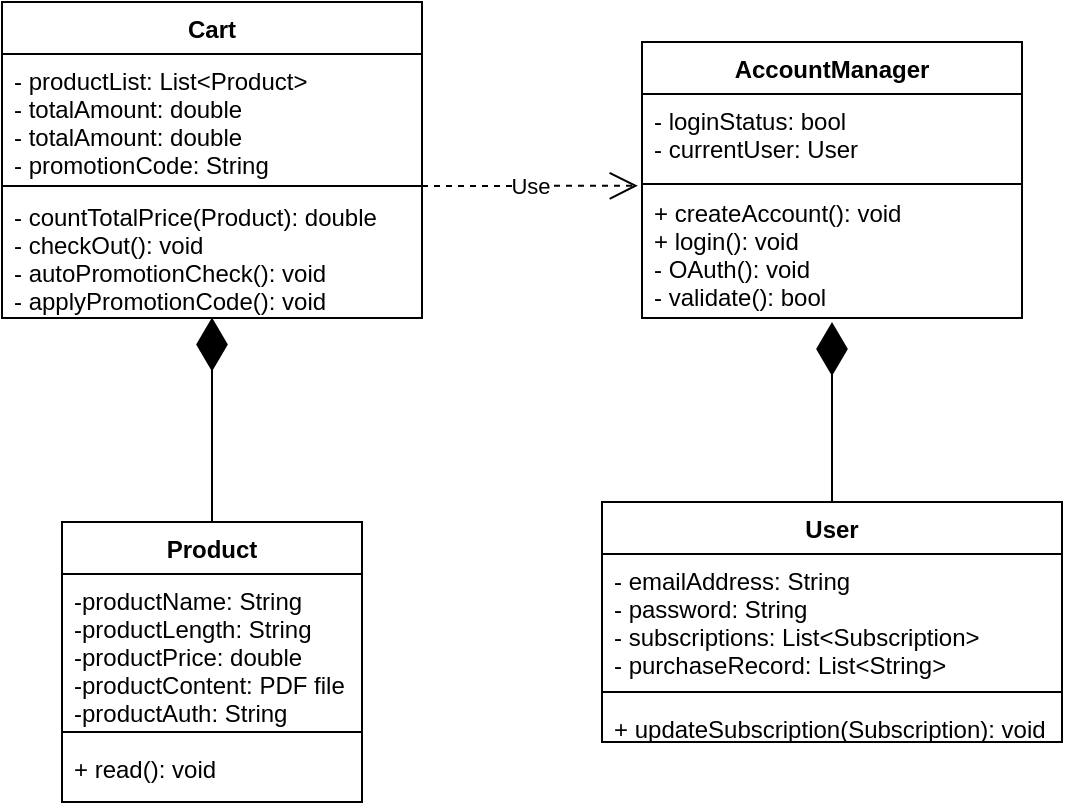 <mxfile version="20.4.0" type="github"><diagram id="RWdxaI4R64Iyl1Bog_SH" name="第 1 页"><mxGraphModel dx="706" dy="664" grid="1" gridSize="10" guides="1" tooltips="1" connect="1" arrows="1" fold="1" page="1" pageScale="1" pageWidth="827" pageHeight="1169" math="0" shadow="0"><root><mxCell id="0"/><mxCell id="1" parent="0"/><mxCell id="UdsIbIfzqF9IirsY_JAo-25" value="Cart" style="swimlane;fontStyle=1;align=center;verticalAlign=top;childLayout=stackLayout;horizontal=1;startSize=26;horizontalStack=0;resizeParent=1;resizeParentMax=0;resizeLast=0;collapsible=1;marginBottom=0;fillColor=none;" parent="1" vertex="1"><mxGeometry x="60" y="280" width="210" height="158" as="geometry"/></mxCell><mxCell id="UdsIbIfzqF9IirsY_JAo-26" value="- productList: List&lt;Product&gt;&#10;- totalAmount: double&#10;- totalAmount: double&#10;- promotionCode: String" style="text;strokeColor=none;fillColor=none;align=left;verticalAlign=top;spacingLeft=4;spacingRight=4;overflow=hidden;rotatable=0;points=[[0,0.5],[1,0.5]];portConstraint=eastwest;" parent="UdsIbIfzqF9IirsY_JAo-25" vertex="1"><mxGeometry y="26" width="210" height="64" as="geometry"/></mxCell><mxCell id="UdsIbIfzqF9IirsY_JAo-27" value="" style="line;strokeWidth=1;fillColor=none;align=left;verticalAlign=middle;spacingTop=-1;spacingLeft=3;spacingRight=3;rotatable=0;labelPosition=right;points=[];portConstraint=eastwest;strokeColor=inherit;" parent="UdsIbIfzqF9IirsY_JAo-25" vertex="1"><mxGeometry y="90" width="210" height="4" as="geometry"/></mxCell><mxCell id="UdsIbIfzqF9IirsY_JAo-34" value="- countTotalPrice(Product): double&#10;- checkOut(): void&#10;- autoPromotionCheck(): void&#10;- applyPromotionCode(): void" style="text;strokeColor=none;fillColor=none;align=left;verticalAlign=top;spacingLeft=4;spacingRight=4;overflow=hidden;rotatable=0;points=[[0,0.5],[1,0.5]];portConstraint=eastwest;" parent="UdsIbIfzqF9IirsY_JAo-25" vertex="1"><mxGeometry y="94" width="210" height="64" as="geometry"/></mxCell><mxCell id="UdsIbIfzqF9IirsY_JAo-36" value="AccountManager" style="swimlane;fontStyle=1;align=center;verticalAlign=top;childLayout=stackLayout;horizontal=1;startSize=26;horizontalStack=0;resizeParent=1;resizeParentMax=0;resizeLast=0;collapsible=1;marginBottom=0;fillColor=none;" parent="1" vertex="1"><mxGeometry x="380" y="300" width="190" height="138" as="geometry"/></mxCell><mxCell id="UdsIbIfzqF9IirsY_JAo-37" value="- loginStatus: bool&#10;- currentUser: User" style="text;strokeColor=none;fillColor=none;align=left;verticalAlign=top;spacingLeft=4;spacingRight=4;overflow=hidden;rotatable=0;points=[[0,0.5],[1,0.5]];portConstraint=eastwest;" parent="UdsIbIfzqF9IirsY_JAo-36" vertex="1"><mxGeometry y="26" width="190" height="44" as="geometry"/></mxCell><mxCell id="UdsIbIfzqF9IirsY_JAo-38" value="" style="line;strokeWidth=1;fillColor=none;align=left;verticalAlign=middle;spacingTop=-1;spacingLeft=3;spacingRight=3;rotatable=0;labelPosition=right;points=[];portConstraint=eastwest;strokeColor=inherit;" parent="UdsIbIfzqF9IirsY_JAo-36" vertex="1"><mxGeometry y="70" width="190" height="2" as="geometry"/></mxCell><mxCell id="UdsIbIfzqF9IirsY_JAo-39" value="+ createAccount(): void&#10;+ login(): void&#10;- OAuth(): void&#10;- validate(): bool&#10;" style="text;strokeColor=none;fillColor=none;align=left;verticalAlign=top;spacingLeft=4;spacingRight=4;overflow=hidden;rotatable=0;points=[[0,0.5],[1,0.5]];portConstraint=eastwest;" parent="UdsIbIfzqF9IirsY_JAo-36" vertex="1"><mxGeometry y="72" width="190" height="66" as="geometry"/></mxCell><mxCell id="UdsIbIfzqF9IirsY_JAo-40" value="Product" style="swimlane;fontStyle=1;align=center;verticalAlign=top;childLayout=stackLayout;horizontal=1;startSize=26;horizontalStack=0;resizeParent=1;resizeParentMax=0;resizeLast=0;collapsible=1;marginBottom=0;fillColor=none;" parent="1" vertex="1"><mxGeometry x="90" y="540" width="150" height="140" as="geometry"/></mxCell><mxCell id="UdsIbIfzqF9IirsY_JAo-41" value="-productName: String&#10;-productLength: String&#10;-productPrice: double&#10;-productContent: PDF file&#10;-productAuth: String" style="text;strokeColor=none;fillColor=none;align=left;verticalAlign=top;spacingLeft=4;spacingRight=4;overflow=hidden;rotatable=0;points=[[0,0.5],[1,0.5]];portConstraint=eastwest;" parent="UdsIbIfzqF9IirsY_JAo-40" vertex="1"><mxGeometry y="26" width="150" height="74" as="geometry"/></mxCell><mxCell id="UdsIbIfzqF9IirsY_JAo-42" value="" style="line;strokeWidth=1;fillColor=none;align=left;verticalAlign=middle;spacingTop=-1;spacingLeft=3;spacingRight=3;rotatable=0;labelPosition=right;points=[];portConstraint=eastwest;strokeColor=inherit;" parent="UdsIbIfzqF9IirsY_JAo-40" vertex="1"><mxGeometry y="100" width="150" height="10" as="geometry"/></mxCell><mxCell id="UdsIbIfzqF9IirsY_JAo-43" value="+ read(): void" style="text;strokeColor=none;fillColor=none;align=left;verticalAlign=top;spacingLeft=4;spacingRight=4;overflow=hidden;rotatable=0;points=[[0,0.5],[1,0.5]];portConstraint=eastwest;" parent="UdsIbIfzqF9IirsY_JAo-40" vertex="1"><mxGeometry y="110" width="150" height="30" as="geometry"/></mxCell><mxCell id="UdsIbIfzqF9IirsY_JAo-45" value="User" style="swimlane;fontStyle=1;align=center;verticalAlign=top;childLayout=stackLayout;horizontal=1;startSize=26;horizontalStack=0;resizeParent=1;resizeParentMax=0;resizeLast=0;collapsible=1;marginBottom=0;fillColor=none;" parent="1" vertex="1"><mxGeometry x="360" y="530" width="230" height="120" as="geometry"/></mxCell><mxCell id="UdsIbIfzqF9IirsY_JAo-46" value="- emailAddress: String&#10;- password: String&#10;- subscriptions: List&lt;Subscription&gt; &#10;- purchaseRecord: List&lt;String&gt;" style="text;strokeColor=none;fillColor=none;align=left;verticalAlign=top;spacingLeft=4;spacingRight=4;overflow=hidden;rotatable=0;points=[[0,0.5],[1,0.5]];portConstraint=eastwest;" parent="UdsIbIfzqF9IirsY_JAo-45" vertex="1"><mxGeometry y="26" width="230" height="64" as="geometry"/></mxCell><mxCell id="UdsIbIfzqF9IirsY_JAo-47" value="" style="line;strokeWidth=1;fillColor=none;align=left;verticalAlign=middle;spacingTop=-1;spacingLeft=3;spacingRight=3;rotatable=0;labelPosition=right;points=[];portConstraint=eastwest;strokeColor=inherit;" parent="UdsIbIfzqF9IirsY_JAo-45" vertex="1"><mxGeometry y="90" width="230" height="10" as="geometry"/></mxCell><mxCell id="UdsIbIfzqF9IirsY_JAo-48" value="+ updateSubscription(Subscription): void" style="text;strokeColor=none;fillColor=none;align=left;verticalAlign=top;spacingLeft=4;spacingRight=4;overflow=hidden;rotatable=0;points=[[0,0.5],[1,0.5]];portConstraint=eastwest;" parent="UdsIbIfzqF9IirsY_JAo-45" vertex="1"><mxGeometry y="100" width="230" height="20" as="geometry"/></mxCell><mxCell id="UdsIbIfzqF9IirsY_JAo-51" value="" style="endArrow=diamondThin;endFill=1;endSize=24;html=1;rounded=0;exitX=0.5;exitY=0;exitDx=0;exitDy=0;entryX=0.5;entryY=0.996;entryDx=0;entryDy=0;entryPerimeter=0;" parent="1" source="UdsIbIfzqF9IirsY_JAo-40" target="UdsIbIfzqF9IirsY_JAo-34" edge="1"><mxGeometry width="160" relative="1" as="geometry"><mxPoint x="150" y="460" as="sourcePoint"/><mxPoint x="310" y="460" as="targetPoint"/></mxGeometry></mxCell><mxCell id="UdsIbIfzqF9IirsY_JAo-52" value="" style="endArrow=diamondThin;endFill=1;endSize=24;html=1;rounded=0;exitX=0.5;exitY=0;exitDx=0;exitDy=0;" parent="1" source="UdsIbIfzqF9IirsY_JAo-45" edge="1"><mxGeometry width="160" relative="1" as="geometry"><mxPoint x="340" y="480" as="sourcePoint"/><mxPoint x="475" y="440" as="targetPoint"/></mxGeometry></mxCell><mxCell id="UdsIbIfzqF9IirsY_JAo-53" value="Use" style="endArrow=open;endSize=12;dashed=1;html=1;rounded=0;entryX=-0.011;entryY=-0.002;entryDx=0;entryDy=0;entryPerimeter=0;" parent="1" target="UdsIbIfzqF9IirsY_JAo-39" edge="1"><mxGeometry width="160" relative="1" as="geometry"><mxPoint x="270" y="372" as="sourcePoint"/><mxPoint x="440" y="380" as="targetPoint"/></mxGeometry></mxCell></root></mxGraphModel></diagram></mxfile>